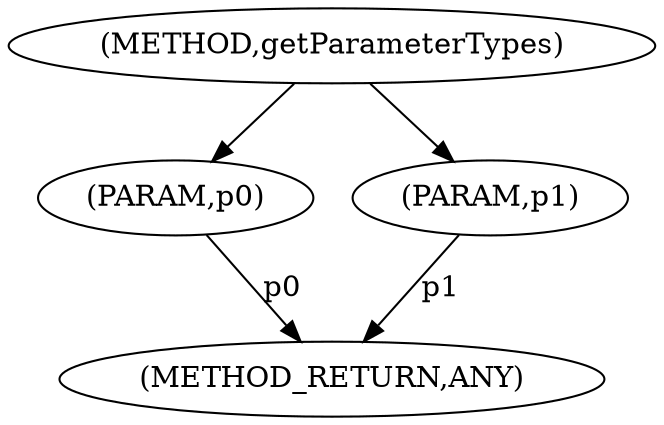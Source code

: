 digraph "getParameterTypes" {  
"5720" [label = <(METHOD,getParameterTypes)> ]
"5724" [label = <(METHOD_RETURN,ANY)> ]
"5721" [label = <(PARAM,p0)> ]
"5722" [label = <(PARAM,p1)> ]
  "5721" -> "5724"  [ label = "p0"] 
  "5722" -> "5724"  [ label = "p1"] 
  "5720" -> "5721" 
  "5720" -> "5722" 
}
